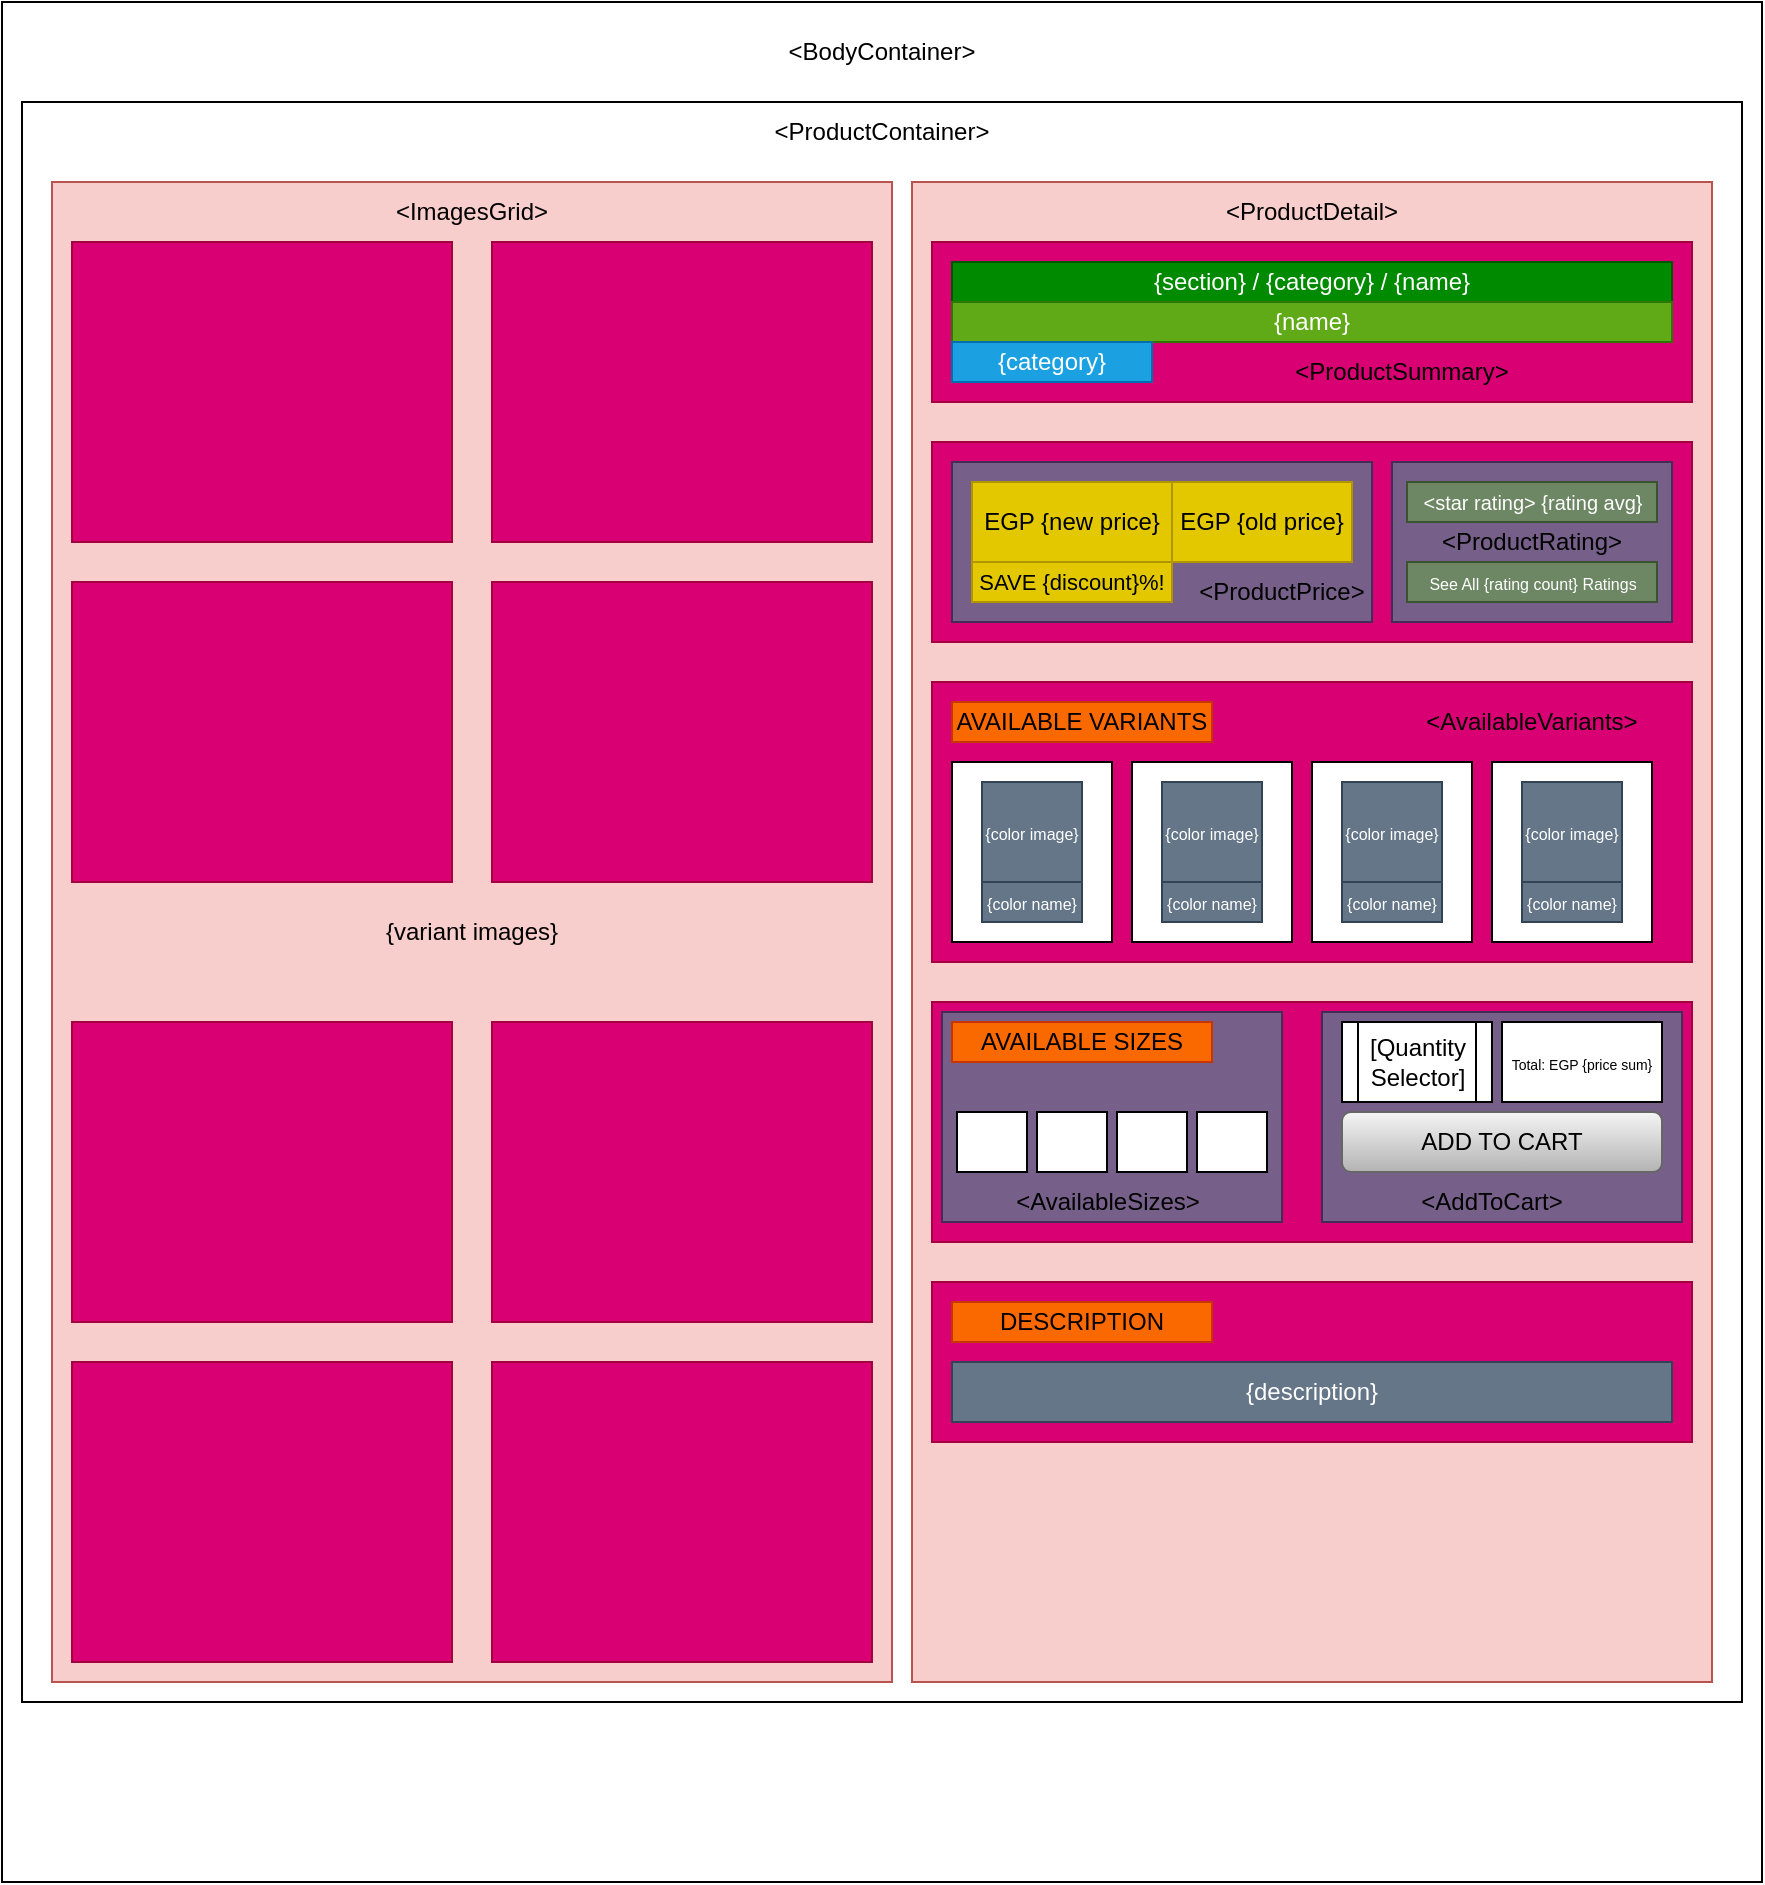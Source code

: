 <mxfile version="21.6.1" type="device">
  <diagram name="Page-1" id="-fGwj037Vai0xNHH9A33">
    <mxGraphModel dx="899" dy="506" grid="1" gridSize="10" guides="1" tooltips="1" connect="1" arrows="1" fold="1" page="1" pageScale="1" pageWidth="850" pageHeight="1100" math="0" shadow="0">
      <root>
        <mxCell id="0" />
        <mxCell id="1" parent="0" />
        <mxCell id="ko0dQocDYiBsRdd-zSY8-1" value="" style="rounded=0;whiteSpace=wrap;html=1;" parent="1" vertex="1">
          <mxGeometry width="880" height="940" as="geometry" />
        </mxCell>
        <mxCell id="BfAa0QSE-k-2syZu1tpu-3" value="&amp;lt;BodyContainer&amp;gt;" style="text;html=1;strokeColor=none;fillColor=none;align=center;verticalAlign=middle;whiteSpace=wrap;rounded=0;" vertex="1" parent="1">
          <mxGeometry x="365" y="10" width="150" height="30" as="geometry" />
        </mxCell>
        <mxCell id="BfAa0QSE-k-2syZu1tpu-11" value="" style="rounded=0;whiteSpace=wrap;html=1;" vertex="1" parent="1">
          <mxGeometry x="10" y="50" width="860" height="800" as="geometry" />
        </mxCell>
        <mxCell id="ko0dQocDYiBsRdd-zSY8-2" value="{variant images}" style="rounded=0;whiteSpace=wrap;html=1;fillColor=#f8cecc;strokeColor=#b85450;" parent="1" vertex="1">
          <mxGeometry x="25" y="90" width="420" height="750" as="geometry" />
        </mxCell>
        <mxCell id="ko0dQocDYiBsRdd-zSY8-3" value="" style="rounded=0;whiteSpace=wrap;html=1;fillColor=#f8cecc;strokeColor=#b85450;" parent="1" vertex="1">
          <mxGeometry x="455" y="90" width="400" height="750" as="geometry" />
        </mxCell>
        <mxCell id="ko0dQocDYiBsRdd-zSY8-7" value="" style="rounded=0;whiteSpace=wrap;html=1;fillColor=#d80073;fontColor=#ffffff;strokeColor=#A50040;" parent="1" vertex="1">
          <mxGeometry x="465" y="220" width="380" height="100" as="geometry" />
        </mxCell>
        <mxCell id="ko0dQocDYiBsRdd-zSY8-16" value="" style="rounded=0;whiteSpace=wrap;html=1;fillColor=#d80073;fontColor=#ffffff;strokeColor=#A50040;" parent="1" vertex="1">
          <mxGeometry x="465" y="640" width="380" height="80" as="geometry" />
        </mxCell>
        <mxCell id="ko0dQocDYiBsRdd-zSY8-17" value="DESCRIPTION" style="rounded=0;whiteSpace=wrap;html=1;fillColor=#fa6800;fontColor=#000000;strokeColor=#C73500;" parent="1" vertex="1">
          <mxGeometry x="475" y="650" width="130" height="20" as="geometry" />
        </mxCell>
        <mxCell id="ko0dQocDYiBsRdd-zSY8-18" value="{description}" style="rounded=0;whiteSpace=wrap;html=1;fillColor=#647687;fontColor=#ffffff;strokeColor=#314354;" parent="1" vertex="1">
          <mxGeometry x="475" y="680" width="360" height="30" as="geometry" />
        </mxCell>
        <mxCell id="ko0dQocDYiBsRdd-zSY8-25" value="" style="rounded=0;whiteSpace=wrap;html=1;fillColor=#d80073;fontColor=#ffffff;strokeColor=#A50040;" parent="1" vertex="1">
          <mxGeometry x="465" y="340" width="380" height="140" as="geometry" />
        </mxCell>
        <mxCell id="ko0dQocDYiBsRdd-zSY8-26" value="AVAILABLE VARIANTS" style="rounded=0;whiteSpace=wrap;html=1;fillColor=#fa6800;fontColor=#000000;strokeColor=#C73500;" parent="1" vertex="1">
          <mxGeometry x="475" y="350" width="130" height="20" as="geometry" />
        </mxCell>
        <mxCell id="ko0dQocDYiBsRdd-zSY8-30" value="" style="rounded=0;whiteSpace=wrap;html=1;" parent="1" vertex="1">
          <mxGeometry x="475" y="380" width="80" height="90" as="geometry" />
        </mxCell>
        <mxCell id="ko0dQocDYiBsRdd-zSY8-28" value="&lt;font style=&quot;font-size: 8px;&quot;&gt;{color name}&lt;/font&gt;" style="rounded=0;whiteSpace=wrap;html=1;fillColor=#647687;fontColor=#ffffff;strokeColor=#314354;" parent="1" vertex="1">
          <mxGeometry x="490" y="440" width="50" height="20" as="geometry" />
        </mxCell>
        <mxCell id="ko0dQocDYiBsRdd-zSY8-29" value="&lt;font style=&quot;font-size: 8px;&quot;&gt;{color image}&lt;/font&gt;" style="whiteSpace=wrap;html=1;aspect=fixed;fillColor=#647687;fontColor=#ffffff;strokeColor=#314354;" parent="1" vertex="1">
          <mxGeometry x="490" y="390" width="50" height="50" as="geometry" />
        </mxCell>
        <mxCell id="ko0dQocDYiBsRdd-zSY8-31" value="" style="rounded=0;whiteSpace=wrap;html=1;" parent="1" vertex="1">
          <mxGeometry x="565" y="380" width="80" height="90" as="geometry" />
        </mxCell>
        <mxCell id="ko0dQocDYiBsRdd-zSY8-34" value="" style="rounded=0;whiteSpace=wrap;html=1;" parent="1" vertex="1">
          <mxGeometry x="655" y="380" width="80" height="90" as="geometry" />
        </mxCell>
        <mxCell id="ko0dQocDYiBsRdd-zSY8-37" value="" style="rounded=0;whiteSpace=wrap;html=1;" parent="1" vertex="1">
          <mxGeometry x="745" y="380" width="80" height="90" as="geometry" />
        </mxCell>
        <mxCell id="ko0dQocDYiBsRdd-zSY8-40" value="&lt;font style=&quot;font-size: 8px;&quot;&gt;{color name}&lt;/font&gt;" style="rounded=0;whiteSpace=wrap;html=1;fillColor=#647687;fontColor=#ffffff;strokeColor=#314354;" parent="1" vertex="1">
          <mxGeometry x="580" y="440" width="50" height="20" as="geometry" />
        </mxCell>
        <mxCell id="ko0dQocDYiBsRdd-zSY8-41" value="&lt;font style=&quot;font-size: 8px;&quot;&gt;{color image}&lt;/font&gt;" style="whiteSpace=wrap;html=1;aspect=fixed;fillColor=#647687;fontColor=#ffffff;strokeColor=#314354;" parent="1" vertex="1">
          <mxGeometry x="580" y="390" width="50" height="50" as="geometry" />
        </mxCell>
        <mxCell id="ko0dQocDYiBsRdd-zSY8-42" value="&lt;font style=&quot;font-size: 8px;&quot;&gt;{color name}&lt;/font&gt;" style="rounded=0;whiteSpace=wrap;html=1;fillColor=#647687;fontColor=#ffffff;strokeColor=#314354;" parent="1" vertex="1">
          <mxGeometry x="670" y="440" width="50" height="20" as="geometry" />
        </mxCell>
        <mxCell id="ko0dQocDYiBsRdd-zSY8-43" value="&lt;font style=&quot;font-size: 8px;&quot;&gt;{color image}&lt;/font&gt;" style="whiteSpace=wrap;html=1;aspect=fixed;fillColor=#647687;fontColor=#ffffff;strokeColor=#314354;" parent="1" vertex="1">
          <mxGeometry x="670" y="390" width="50" height="50" as="geometry" />
        </mxCell>
        <mxCell id="ko0dQocDYiBsRdd-zSY8-44" value="&lt;font style=&quot;font-size: 8px;&quot;&gt;{color name}&lt;/font&gt;" style="rounded=0;whiteSpace=wrap;html=1;fillColor=#647687;fontColor=#ffffff;strokeColor=#314354;" parent="1" vertex="1">
          <mxGeometry x="760" y="440" width="50" height="20" as="geometry" />
        </mxCell>
        <mxCell id="ko0dQocDYiBsRdd-zSY8-45" value="&lt;font style=&quot;font-size: 8px;&quot;&gt;{color image}&lt;/font&gt;" style="whiteSpace=wrap;html=1;aspect=fixed;fillColor=#647687;fontColor=#ffffff;strokeColor=#314354;" parent="1" vertex="1">
          <mxGeometry x="760" y="390" width="50" height="50" as="geometry" />
        </mxCell>
        <mxCell id="ko0dQocDYiBsRdd-zSY8-46" value="" style="rounded=0;whiteSpace=wrap;html=1;fillColor=#d80073;fontColor=#ffffff;strokeColor=#A50040;" parent="1" vertex="1">
          <mxGeometry x="465" y="500" width="380" height="120" as="geometry" />
        </mxCell>
        <mxCell id="ko0dQocDYiBsRdd-zSY8-63" value="" style="rounded=0;whiteSpace=wrap;html=1;fillColor=#d80073;fontColor=#ffffff;strokeColor=#A50040;" parent="1" vertex="1">
          <mxGeometry x="35" y="120" width="190" height="150" as="geometry" />
        </mxCell>
        <mxCell id="ko0dQocDYiBsRdd-zSY8-64" value="" style="rounded=0;whiteSpace=wrap;html=1;fillColor=#d80073;fontColor=#ffffff;strokeColor=#A50040;" parent="1" vertex="1">
          <mxGeometry x="245" y="120" width="190" height="150" as="geometry" />
        </mxCell>
        <mxCell id="ko0dQocDYiBsRdd-zSY8-67" value="" style="rounded=0;whiteSpace=wrap;html=1;fillColor=#d80073;fontColor=#ffffff;strokeColor=#A50040;" parent="1" vertex="1">
          <mxGeometry x="465" y="120" width="380" height="80" as="geometry" />
        </mxCell>
        <mxCell id="ko0dQocDYiBsRdd-zSY8-4" value="{section} / {category} / {name}" style="rounded=0;whiteSpace=wrap;html=1;fillColor=#008a00;fontColor=#ffffff;strokeColor=#005700;" parent="1" vertex="1">
          <mxGeometry x="475" y="130" width="360" height="20" as="geometry" />
        </mxCell>
        <mxCell id="ko0dQocDYiBsRdd-zSY8-5" value="{name}" style="rounded=0;whiteSpace=wrap;html=1;fillColor=#60a917;fontColor=#ffffff;strokeColor=#2D7600;" parent="1" vertex="1">
          <mxGeometry x="475" y="150" width="360" height="20" as="geometry" />
        </mxCell>
        <mxCell id="ko0dQocDYiBsRdd-zSY8-6" value="{category}" style="rounded=0;whiteSpace=wrap;html=1;fillColor=#1ba1e2;fontColor=#ffffff;strokeColor=#006EAF;" parent="1" vertex="1">
          <mxGeometry x="475" y="170" width="100" height="20" as="geometry" />
        </mxCell>
        <mxCell id="ko0dQocDYiBsRdd-zSY8-78" value="" style="rounded=0;whiteSpace=wrap;html=1;fillColor=#d80073;fontColor=#ffffff;strokeColor=#A50040;" parent="1" vertex="1">
          <mxGeometry x="35" y="290" width="190" height="150" as="geometry" />
        </mxCell>
        <mxCell id="ko0dQocDYiBsRdd-zSY8-79" value="" style="rounded=0;whiteSpace=wrap;html=1;fillColor=#d80073;fontColor=#ffffff;strokeColor=#A50040;" parent="1" vertex="1">
          <mxGeometry x="245" y="290" width="190" height="150" as="geometry" />
        </mxCell>
        <mxCell id="ko0dQocDYiBsRdd-zSY8-80" value="" style="rounded=0;whiteSpace=wrap;html=1;fillColor=#d80073;fontColor=#ffffff;strokeColor=#A50040;" parent="1" vertex="1">
          <mxGeometry x="35" y="510" width="190" height="150" as="geometry" />
        </mxCell>
        <mxCell id="ko0dQocDYiBsRdd-zSY8-81" value="" style="rounded=0;whiteSpace=wrap;html=1;fillColor=#d80073;fontColor=#ffffff;strokeColor=#A50040;" parent="1" vertex="1">
          <mxGeometry x="245" y="510" width="190" height="150" as="geometry" />
        </mxCell>
        <mxCell id="ko0dQocDYiBsRdd-zSY8-82" value="" style="rounded=0;whiteSpace=wrap;html=1;fillColor=#d80073;fontColor=#ffffff;strokeColor=#A50040;" parent="1" vertex="1">
          <mxGeometry x="35" y="680" width="190" height="150" as="geometry" />
        </mxCell>
        <mxCell id="ko0dQocDYiBsRdd-zSY8-83" value="" style="rounded=0;whiteSpace=wrap;html=1;fillColor=#d80073;fontColor=#ffffff;strokeColor=#A50040;" parent="1" vertex="1">
          <mxGeometry x="245" y="680" width="190" height="150" as="geometry" />
        </mxCell>
        <mxCell id="ko0dQocDYiBsRdd-zSY8-87" value="" style="rounded=0;whiteSpace=wrap;html=1;fillColor=#76608a;fontColor=#ffffff;strokeColor=#432D57;" parent="1" vertex="1">
          <mxGeometry x="475" y="230" width="210" height="80" as="geometry" />
        </mxCell>
        <mxCell id="ko0dQocDYiBsRdd-zSY8-85" value="EGP {old price}" style="rounded=0;whiteSpace=wrap;html=1;fillColor=#e3c800;strokeColor=#B09500;fontColor=#000000;" parent="1" vertex="1">
          <mxGeometry x="585" y="240" width="90" height="40" as="geometry" />
        </mxCell>
        <mxCell id="ko0dQocDYiBsRdd-zSY8-86" value="EGP {new price}" style="rounded=0;whiteSpace=wrap;html=1;fillColor=#e3c800;strokeColor=#B09500;fontColor=#000000;" parent="1" vertex="1">
          <mxGeometry x="485" y="240" width="100" height="40" as="geometry" />
        </mxCell>
        <mxCell id="ko0dQocDYiBsRdd-zSY8-90" value="" style="rounded=0;whiteSpace=wrap;html=1;fillColor=#76608a;fontColor=#ffffff;strokeColor=#432D57;" parent="1" vertex="1">
          <mxGeometry x="695" y="230" width="140" height="80" as="geometry" />
        </mxCell>
        <mxCell id="ko0dQocDYiBsRdd-zSY8-8" value="&lt;font style=&quot;font-size: 10px;&quot;&gt;&amp;lt;star rating&amp;gt; {rating avg}&lt;/font&gt;" style="rounded=0;whiteSpace=wrap;html=1;fillColor=#6d8764;fontColor=#ffffff;strokeColor=#3A5431;" parent="1" vertex="1">
          <mxGeometry x="702.5" y="240" width="125" height="20" as="geometry" />
        </mxCell>
        <mxCell id="ko0dQocDYiBsRdd-zSY8-9" value="&lt;font style=&quot;font-size: 8px;&quot;&gt;See All {rating count} Ratings&lt;/font&gt;" style="rounded=0;whiteSpace=wrap;html=1;fillColor=#6d8764;fontColor=#ffffff;strokeColor=#3A5431;" parent="1" vertex="1">
          <mxGeometry x="702.5" y="280" width="125" height="20" as="geometry" />
        </mxCell>
        <mxCell id="BfAa0QSE-k-2syZu1tpu-1" value="&lt;font style=&quot;font-size: 11px;&quot;&gt;SAVE {discount}%!&lt;/font&gt;" style="rounded=0;whiteSpace=wrap;html=1;fillColor=#e3c800;strokeColor=#B09500;fontColor=#000000;" vertex="1" parent="1">
          <mxGeometry x="485" y="280" width="100" height="20" as="geometry" />
        </mxCell>
        <mxCell id="BfAa0QSE-k-2syZu1tpu-4" value="&amp;lt;ImagesGrid&amp;gt;" style="text;html=1;strokeColor=none;fillColor=none;align=center;verticalAlign=middle;whiteSpace=wrap;rounded=0;" vertex="1" parent="1">
          <mxGeometry x="160" y="90" width="150" height="30" as="geometry" />
        </mxCell>
        <mxCell id="BfAa0QSE-k-2syZu1tpu-5" value="&amp;lt;ProductDetail&amp;gt;" style="text;html=1;strokeColor=none;fillColor=none;align=center;verticalAlign=middle;whiteSpace=wrap;rounded=0;" vertex="1" parent="1">
          <mxGeometry x="580" y="90" width="150" height="30" as="geometry" />
        </mxCell>
        <mxCell id="BfAa0QSE-k-2syZu1tpu-6" value="&amp;lt;ProductSummary&amp;gt;" style="text;html=1;strokeColor=none;fillColor=none;align=center;verticalAlign=middle;whiteSpace=wrap;rounded=0;" vertex="1" parent="1">
          <mxGeometry x="625" y="170" width="150" height="30" as="geometry" />
        </mxCell>
        <mxCell id="BfAa0QSE-k-2syZu1tpu-9" value="&amp;lt;AvailableVariants&amp;gt;" style="text;html=1;strokeColor=none;fillColor=none;align=center;verticalAlign=middle;whiteSpace=wrap;rounded=0;" vertex="1" parent="1">
          <mxGeometry x="690" y="345" width="150" height="30" as="geometry" />
        </mxCell>
        <mxCell id="BfAa0QSE-k-2syZu1tpu-13" value="&amp;lt;ProductContainer&amp;gt;" style="text;html=1;strokeColor=none;fillColor=none;align=center;verticalAlign=middle;whiteSpace=wrap;rounded=0;" vertex="1" parent="1">
          <mxGeometry x="365" y="50" width="150" height="30" as="geometry" />
        </mxCell>
        <mxCell id="BfAa0QSE-k-2syZu1tpu-14" value="&amp;lt;ProductPrice&amp;gt;" style="text;html=1;strokeColor=none;fillColor=none;align=center;verticalAlign=middle;whiteSpace=wrap;rounded=0;" vertex="1" parent="1">
          <mxGeometry x="565" y="280" width="150" height="30" as="geometry" />
        </mxCell>
        <mxCell id="BfAa0QSE-k-2syZu1tpu-15" value="&amp;lt;ProductRating&amp;gt;" style="text;html=1;strokeColor=none;fillColor=none;align=center;verticalAlign=middle;whiteSpace=wrap;rounded=0;" vertex="1" parent="1">
          <mxGeometry x="690" y="255" width="150" height="30" as="geometry" />
        </mxCell>
        <mxCell id="BfAa0QSE-k-2syZu1tpu-20" value="" style="rounded=0;whiteSpace=wrap;html=1;fillColor=#76608a;fontColor=#ffffff;strokeColor=#432D57;" vertex="1" parent="1">
          <mxGeometry x="470" y="505" width="170" height="105" as="geometry" />
        </mxCell>
        <mxCell id="ko0dQocDYiBsRdd-zSY8-47" value="AVAILABLE SIZES" style="rounded=0;whiteSpace=wrap;html=1;fillColor=#fa6800;fontColor=#000000;strokeColor=#C73500;" parent="1" vertex="1">
          <mxGeometry x="475" y="510" width="130" height="20" as="geometry" />
        </mxCell>
        <mxCell id="ko0dQocDYiBsRdd-zSY8-54" value="" style="rounded=0;whiteSpace=wrap;html=1;" parent="1" vertex="1">
          <mxGeometry x="517.5" y="555" width="35" height="30" as="geometry" />
        </mxCell>
        <mxCell id="BfAa0QSE-k-2syZu1tpu-17" value="" style="rounded=0;whiteSpace=wrap;html=1;" vertex="1" parent="1">
          <mxGeometry x="477.5" y="555" width="35" height="30" as="geometry" />
        </mxCell>
        <mxCell id="BfAa0QSE-k-2syZu1tpu-18" value="" style="rounded=0;whiteSpace=wrap;html=1;" vertex="1" parent="1">
          <mxGeometry x="557.5" y="555" width="35" height="30" as="geometry" />
        </mxCell>
        <mxCell id="BfAa0QSE-k-2syZu1tpu-19" value="" style="rounded=0;whiteSpace=wrap;html=1;" vertex="1" parent="1">
          <mxGeometry x="597.5" y="555" width="35" height="30" as="geometry" />
        </mxCell>
        <mxCell id="BfAa0QSE-k-2syZu1tpu-21" value="" style="rounded=0;whiteSpace=wrap;html=1;fillColor=#76608a;fontColor=#ffffff;strokeColor=#432D57;" vertex="1" parent="1">
          <mxGeometry x="660" y="505" width="180" height="105" as="geometry" />
        </mxCell>
        <mxCell id="ko0dQocDYiBsRdd-zSY8-60" value="ADD TO CART" style="rounded=1;whiteSpace=wrap;html=1;fillColor=#f5f5f5;gradientColor=#b3b3b3;strokeColor=#666666;" parent="1" vertex="1">
          <mxGeometry x="670" y="555" width="160" height="30" as="geometry" />
        </mxCell>
        <mxCell id="ko0dQocDYiBsRdd-zSY8-61" value="[Quantity Selector]" style="shape=process;whiteSpace=wrap;html=1;backgroundOutline=1;" parent="1" vertex="1">
          <mxGeometry x="670" y="510" width="75" height="40" as="geometry" />
        </mxCell>
        <mxCell id="BfAa0QSE-k-2syZu1tpu-22" value="&lt;font style=&quot;font-size: 7px;&quot;&gt;Total: EGP {price sum}&lt;/font&gt;" style="rounded=0;whiteSpace=wrap;html=1;" vertex="1" parent="1">
          <mxGeometry x="750" y="510" width="80" height="40" as="geometry" />
        </mxCell>
        <mxCell id="BfAa0QSE-k-2syZu1tpu-10" value="&amp;lt;AvailableSizes&amp;gt;" style="text;html=1;strokeColor=none;fillColor=none;align=center;verticalAlign=middle;whiteSpace=wrap;rounded=0;" vertex="1" parent="1">
          <mxGeometry x="477.5" y="585" width="150" height="30" as="geometry" />
        </mxCell>
        <mxCell id="BfAa0QSE-k-2syZu1tpu-16" value="&amp;lt;AddToCart&amp;gt;" style="text;html=1;strokeColor=none;fillColor=none;align=center;verticalAlign=middle;whiteSpace=wrap;rounded=0;" vertex="1" parent="1">
          <mxGeometry x="670" y="585" width="150" height="30" as="geometry" />
        </mxCell>
      </root>
    </mxGraphModel>
  </diagram>
</mxfile>

